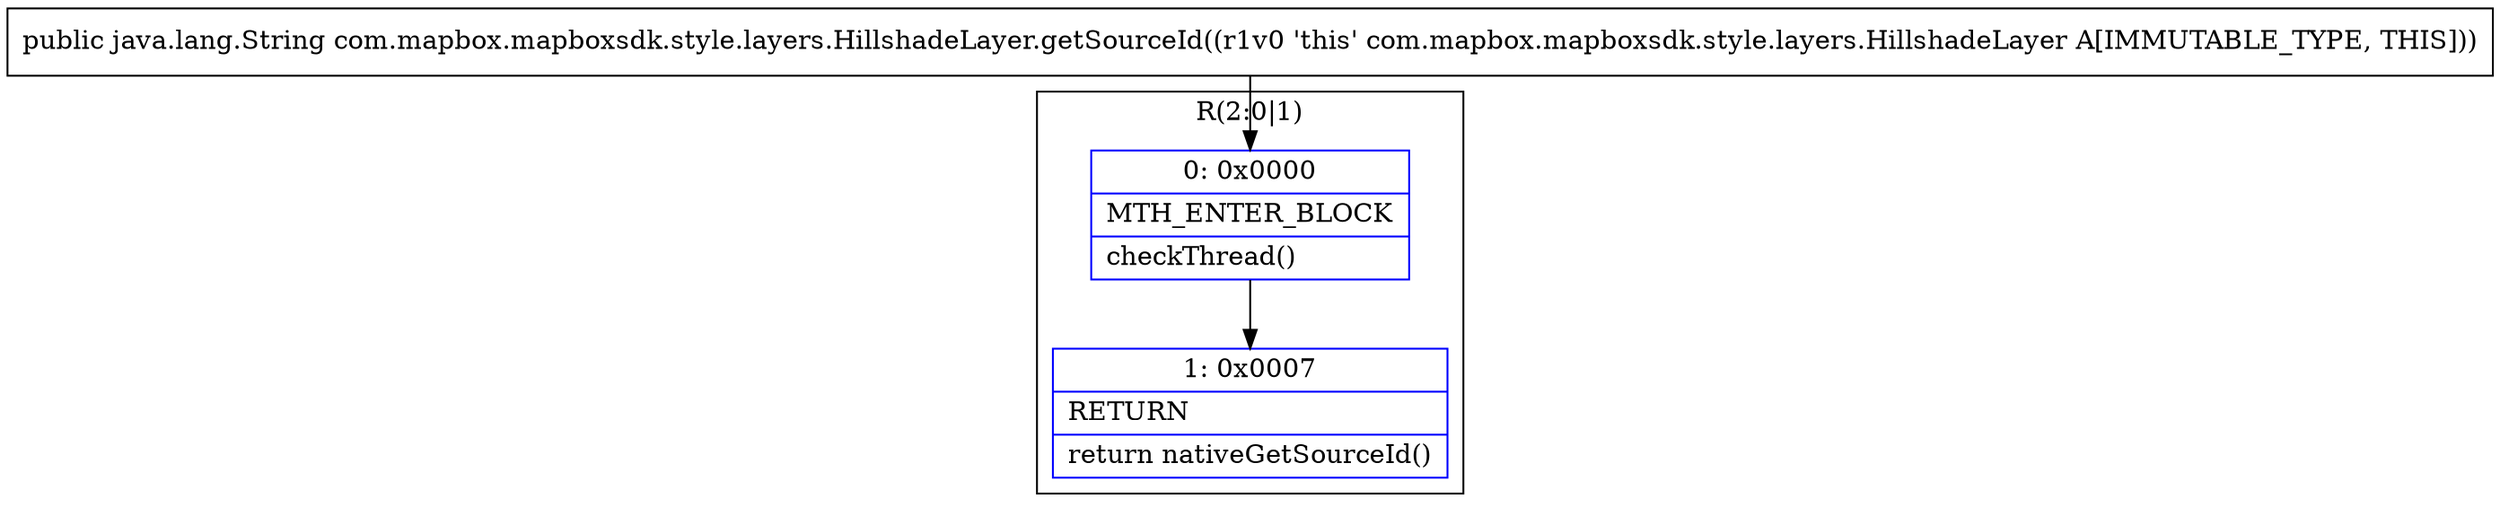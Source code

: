 digraph "CFG forcom.mapbox.mapboxsdk.style.layers.HillshadeLayer.getSourceId()Ljava\/lang\/String;" {
subgraph cluster_Region_236579624 {
label = "R(2:0|1)";
node [shape=record,color=blue];
Node_0 [shape=record,label="{0\:\ 0x0000|MTH_ENTER_BLOCK\l|checkThread()\l}"];
Node_1 [shape=record,label="{1\:\ 0x0007|RETURN\l|return nativeGetSourceId()\l}"];
}
MethodNode[shape=record,label="{public java.lang.String com.mapbox.mapboxsdk.style.layers.HillshadeLayer.getSourceId((r1v0 'this' com.mapbox.mapboxsdk.style.layers.HillshadeLayer A[IMMUTABLE_TYPE, THIS])) }"];
MethodNode -> Node_0;
Node_0 -> Node_1;
}

